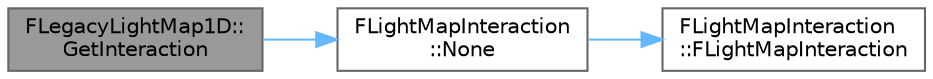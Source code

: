 digraph "FLegacyLightMap1D::GetInteraction"
{
 // INTERACTIVE_SVG=YES
 // LATEX_PDF_SIZE
  bgcolor="transparent";
  edge [fontname=Helvetica,fontsize=10,labelfontname=Helvetica,labelfontsize=10];
  node [fontname=Helvetica,fontsize=10,shape=box,height=0.2,width=0.4];
  rankdir="LR";
  Node1 [id="Node000001",label="FLegacyLightMap1D::\lGetInteraction",height=0.2,width=0.4,color="gray40", fillcolor="grey60", style="filled", fontcolor="black",tooltip=" "];
  Node1 -> Node2 [id="edge1_Node000001_Node000002",color="steelblue1",style="solid",tooltip=" "];
  Node2 [id="Node000002",label="FLightMapInteraction\l::None",height=0.2,width=0.4,color="grey40", fillcolor="white", style="filled",URL="$d2/dc1/classFLightMapInteraction.html#ae60853ec4069b25292c86c3dd2b7035c",tooltip=" "];
  Node2 -> Node3 [id="edge2_Node000002_Node000003",color="steelblue1",style="solid",tooltip=" "];
  Node3 [id="Node000003",label="FLightMapInteraction\l::FLightMapInteraction",height=0.2,width=0.4,color="grey40", fillcolor="white", style="filled",URL="$d2/dc1/classFLightMapInteraction.html#addabf089dc7d07fc5a1dc1382ace05a0",tooltip="Default constructor."];
}
